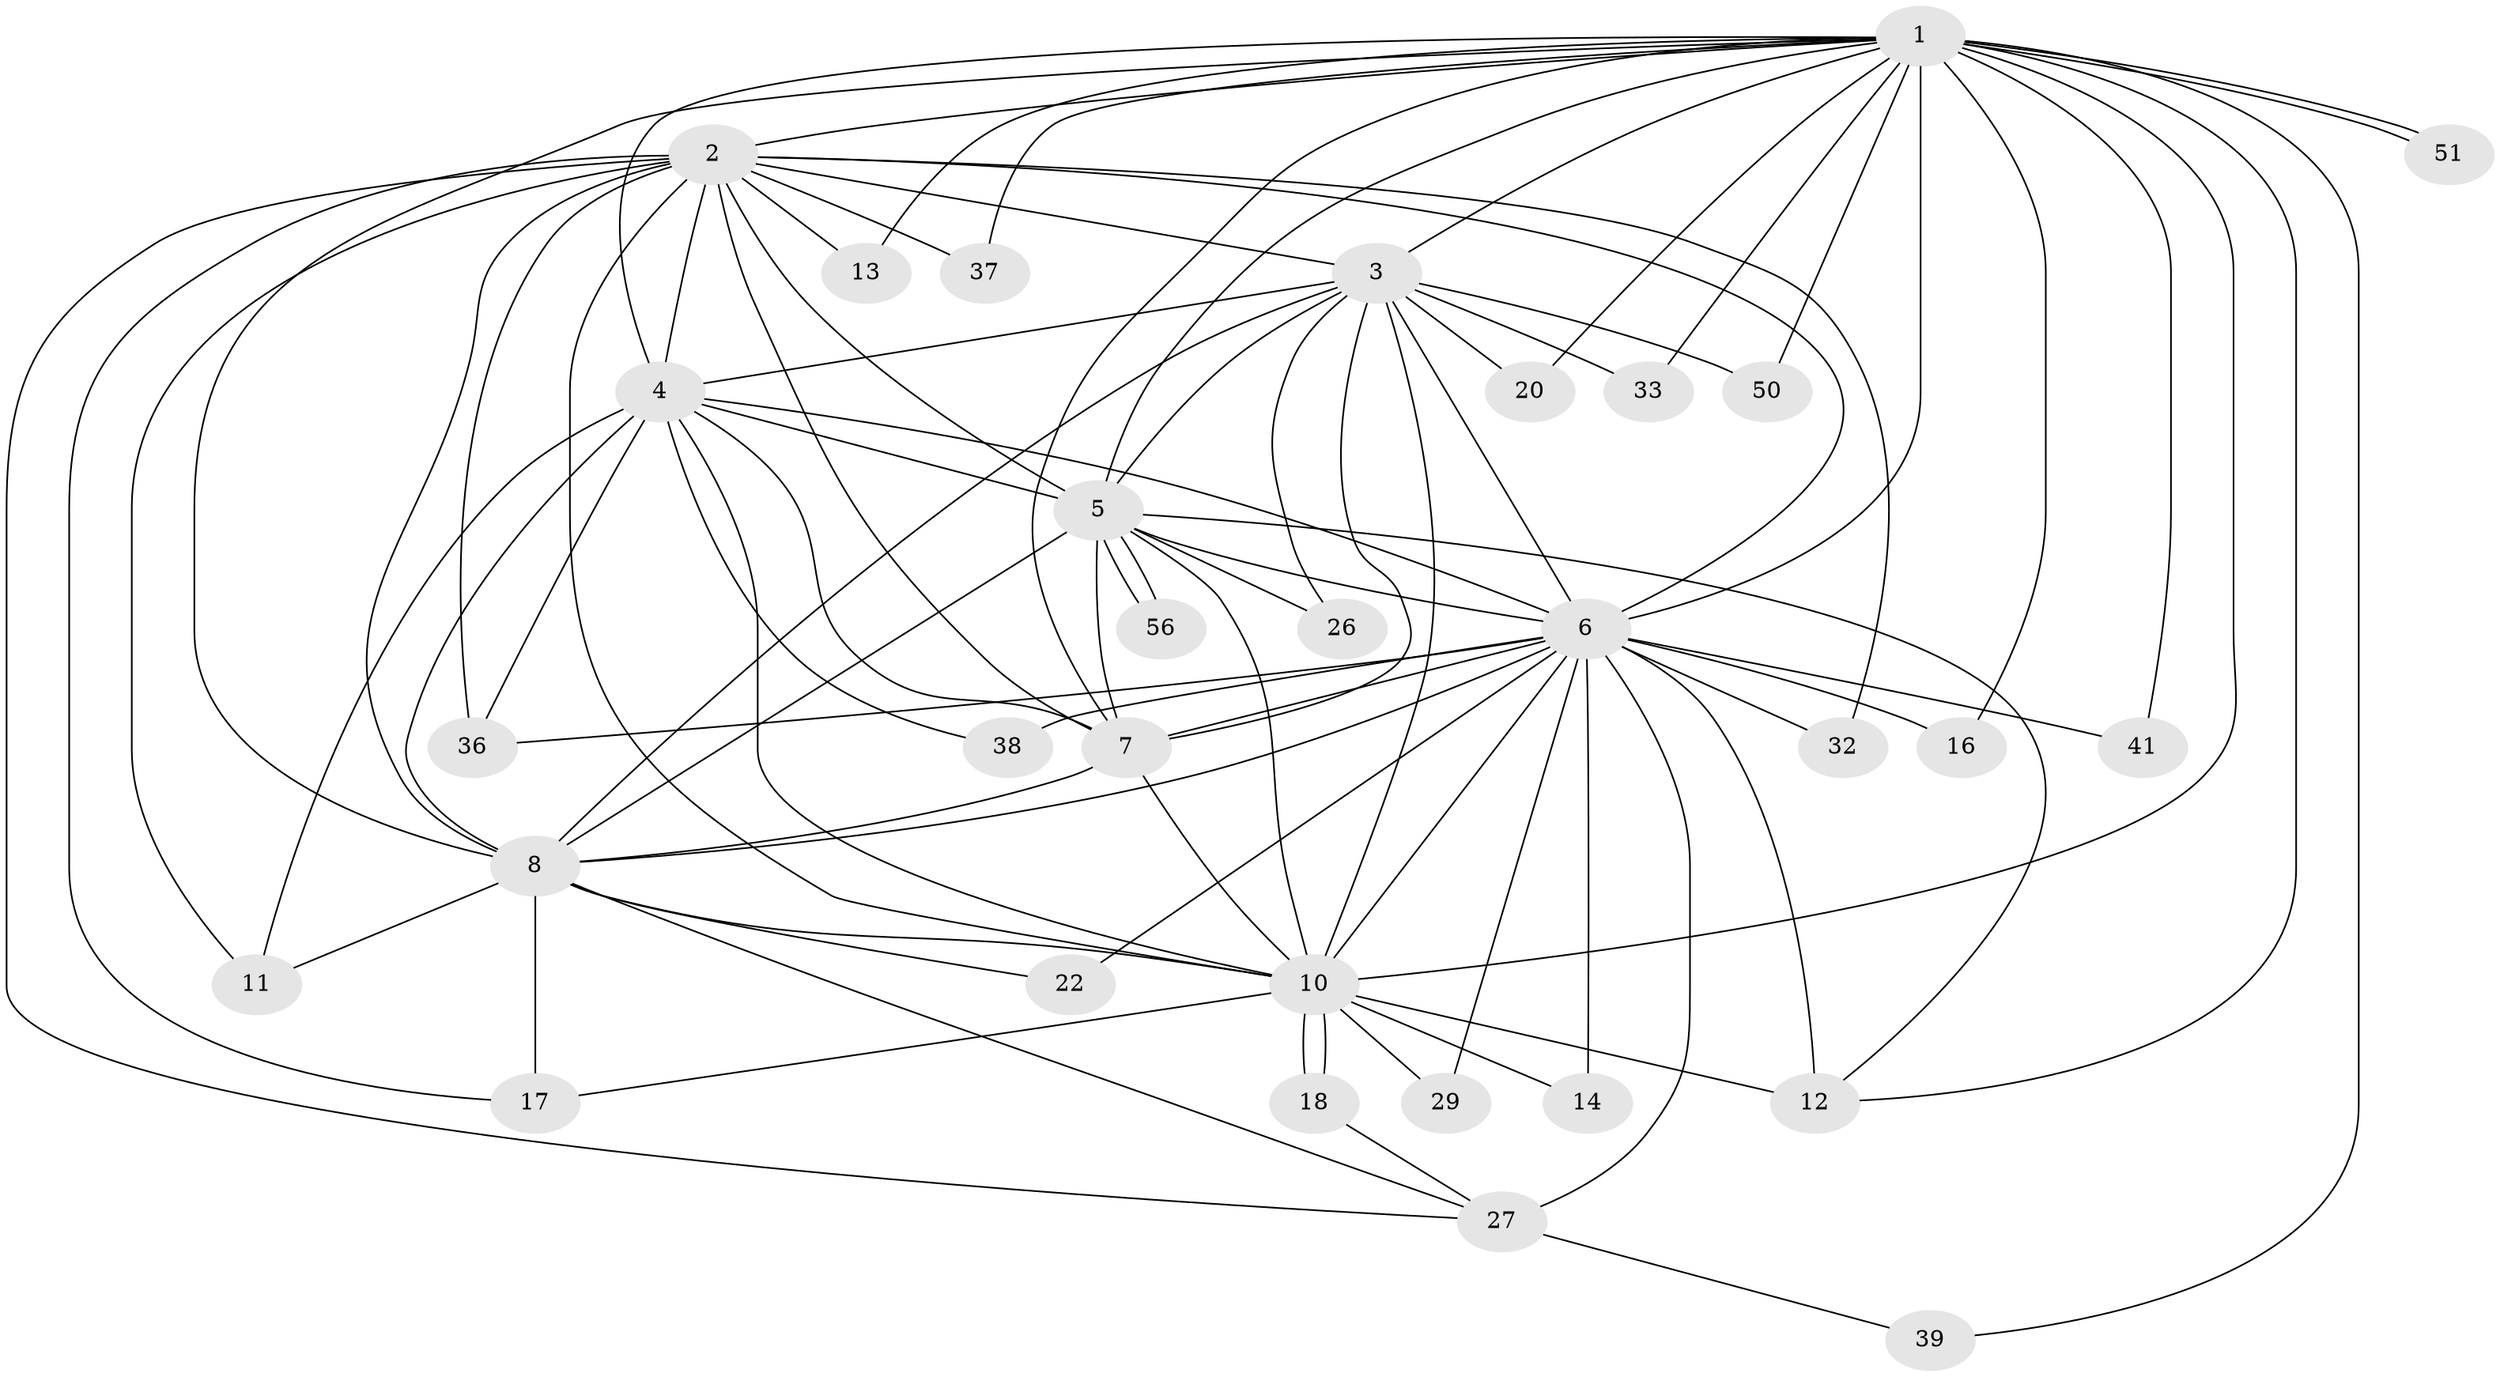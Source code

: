 // original degree distribution, {27: 0.016129032258064516, 19: 0.03225806451612903, 17: 0.04838709677419355, 15: 0.016129032258064516, 14: 0.03225806451612903, 11: 0.016129032258064516, 3: 0.12903225806451613, 5: 0.03225806451612903, 2: 0.6129032258064516, 4: 0.04838709677419355, 6: 0.016129032258064516}
// Generated by graph-tools (version 1.1) at 2025/17/03/04/25 18:17:26]
// undirected, 31 vertices, 87 edges
graph export_dot {
graph [start="1"]
  node [color=gray90,style=filled];
  1;
  2;
  3 [super="+24"];
  4 [super="+30+45+25+15"];
  5;
  6 [super="+42+19+9+44"];
  7 [super="+35+21"];
  8 [super="+48"];
  10 [super="+28+54+57"];
  11 [super="+49"];
  12 [super="+53+31+23"];
  13;
  14;
  16 [super="+40"];
  17;
  18;
  20;
  22;
  26;
  27 [super="+46+60+34"];
  29;
  32;
  33;
  36 [super="+47"];
  37;
  38;
  39;
  41;
  50;
  51 [super="+62"];
  56;
  1 -- 2;
  1 -- 3;
  1 -- 4;
  1 -- 5;
  1 -- 6 [weight=4];
  1 -- 7 [weight=2];
  1 -- 8 [weight=2];
  1 -- 10 [weight=2];
  1 -- 13;
  1 -- 16 [weight=2];
  1 -- 20;
  1 -- 33;
  1 -- 37;
  1 -- 39;
  1 -- 41;
  1 -- 50;
  1 -- 51 [weight=2];
  1 -- 51;
  1 -- 12;
  2 -- 3;
  2 -- 4;
  2 -- 5;
  2 -- 6 [weight=3];
  2 -- 7;
  2 -- 8;
  2 -- 10 [weight=3];
  2 -- 11;
  2 -- 13;
  2 -- 17;
  2 -- 32;
  2 -- 37;
  2 -- 36;
  2 -- 27;
  3 -- 4 [weight=3];
  3 -- 5;
  3 -- 6 [weight=3];
  3 -- 7;
  3 -- 8;
  3 -- 10 [weight=2];
  3 -- 20;
  3 -- 26;
  3 -- 33;
  3 -- 50;
  4 -- 5 [weight=3];
  4 -- 6 [weight=2];
  4 -- 7;
  4 -- 8;
  4 -- 10;
  4 -- 11;
  4 -- 38;
  4 -- 36;
  5 -- 6 [weight=2];
  5 -- 7 [weight=2];
  5 -- 8;
  5 -- 10 [weight=2];
  5 -- 12;
  5 -- 26;
  5 -- 56;
  5 -- 56;
  6 -- 7 [weight=2];
  6 -- 8 [weight=2];
  6 -- 10 [weight=2];
  6 -- 36 [weight=2];
  6 -- 12 [weight=2];
  6 -- 38 [weight=2];
  6 -- 22;
  6 -- 27 [weight=2];
  6 -- 32;
  6 -- 41;
  6 -- 14;
  6 -- 16;
  6 -- 29;
  7 -- 8;
  7 -- 10;
  8 -- 10;
  8 -- 17;
  8 -- 22;
  8 -- 27;
  8 -- 11;
  10 -- 14;
  10 -- 18;
  10 -- 18;
  10 -- 29;
  10 -- 12;
  10 -- 17;
  18 -- 27;
  27 -- 39;
}
